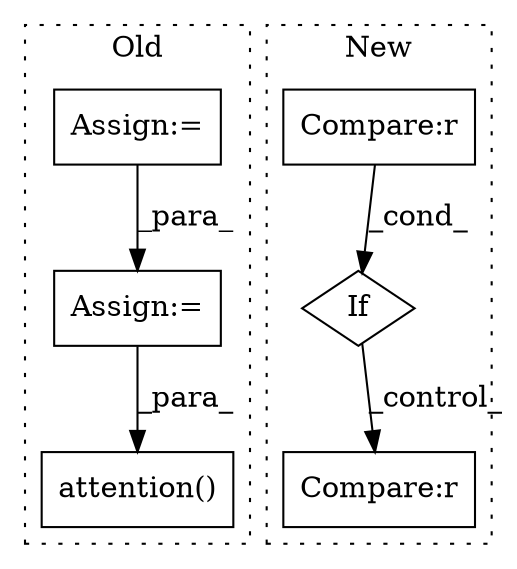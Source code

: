 digraph G {
subgraph cluster0 {
1 [label="attention()" a="75" s="3993,4013" l="15,1" shape="box"];
5 [label="Assign:=" a="68" s="3729" l="3" shape="box"];
6 [label="Assign:=" a="68" s="3463" l="3" shape="box"];
label = "Old";
style="dotted";
}
subgraph cluster1 {
2 [label="If" a="96" s="3918" l="3" shape="diamond"];
3 [label="Compare:r" a="40" s="3921" l="21" shape="box"];
4 [label="Compare:r" a="40" s="4034" l="24" shape="box"];
label = "New";
style="dotted";
}
2 -> 4 [label="_control_"];
3 -> 2 [label="_cond_"];
5 -> 1 [label="_para_"];
6 -> 5 [label="_para_"];
}